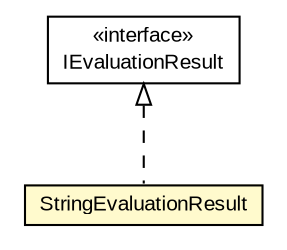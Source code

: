 #!/usr/local/bin/dot
#
# Class diagram 
# Generated by UMLGraph version R5_6-24-gf6e263 (http://www.umlgraph.org/)
#

digraph G {
	edge [fontname="arial",fontsize=10,labelfontname="arial",labelfontsize=10];
	node [fontname="arial",fontsize=10,shape=plaintext];
	nodesep=0.25;
	ranksep=0.5;
	// edu.arizona.biosemantics.semanticmarkup.eval.result.StringEvaluationResult
	c134302 [label=<<table title="edu.arizona.biosemantics.semanticmarkup.eval.result.StringEvaluationResult" border="0" cellborder="1" cellspacing="0" cellpadding="2" port="p" bgcolor="lemonChiffon" href="./StringEvaluationResult.html">
		<tr><td><table border="0" cellspacing="0" cellpadding="1">
<tr><td align="center" balign="center"> StringEvaluationResult </td></tr>
		</table></td></tr>
		</table>>, URL="./StringEvaluationResult.html", fontname="arial", fontcolor="black", fontsize=10.0];
	// edu.arizona.biosemantics.semanticmarkup.eval.result.IEvaluationResult
	c134306 [label=<<table title="edu.arizona.biosemantics.semanticmarkup.eval.result.IEvaluationResult" border="0" cellborder="1" cellspacing="0" cellpadding="2" port="p" href="./IEvaluationResult.html">
		<tr><td><table border="0" cellspacing="0" cellpadding="1">
<tr><td align="center" balign="center"> &#171;interface&#187; </td></tr>
<tr><td align="center" balign="center"> IEvaluationResult </td></tr>
		</table></td></tr>
		</table>>, URL="./IEvaluationResult.html", fontname="arial", fontcolor="black", fontsize=10.0];
	//edu.arizona.biosemantics.semanticmarkup.eval.result.StringEvaluationResult implements edu.arizona.biosemantics.semanticmarkup.eval.result.IEvaluationResult
	c134306:p -> c134302:p [dir=back,arrowtail=empty,style=dashed];
}

